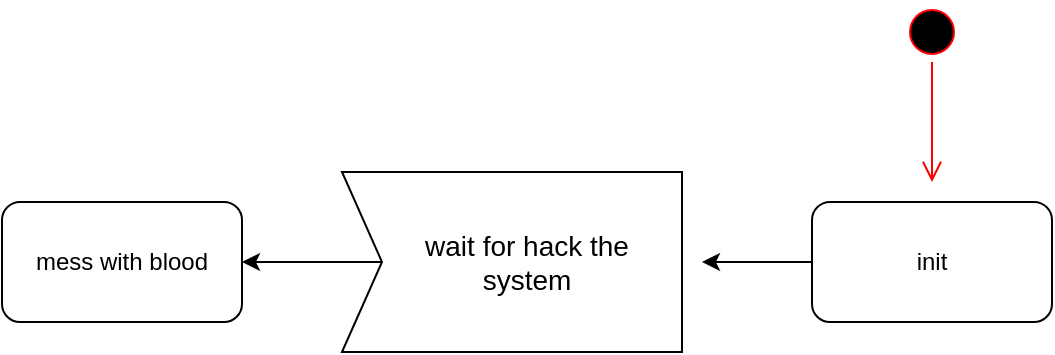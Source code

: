 <mxfile>
    <diagram id="4GFbh1d-1BTShJTeYcAT" name="Page-1">
        <mxGraphModel dx="2091" dy="3373" grid="1" gridSize="10" guides="1" tooltips="1" connect="1" arrows="1" fold="1" page="1" pageScale="1" pageWidth="827" pageHeight="1169" math="0" shadow="0">
            <root>
                <mxCell id="0"/>
                <mxCell id="1" parent="0"/>
                <mxCell id="2" value="" style="ellipse;html=1;shape=startState;fillColor=#000000;strokeColor=#ff0000;" vertex="1" parent="1">
                    <mxGeometry x="290" y="-110" width="30" height="30" as="geometry"/>
                </mxCell>
                <mxCell id="3" value="" style="edgeStyle=orthogonalEdgeStyle;html=1;verticalAlign=bottom;endArrow=open;endSize=8;strokeColor=#ff0000;" edge="1" source="2" parent="1">
                    <mxGeometry relative="1" as="geometry">
                        <mxPoint x="305" y="-20" as="targetPoint"/>
                    </mxGeometry>
                </mxCell>
                <mxCell id="4" value="init" style="rounded=1;whiteSpace=wrap;html=1;" vertex="1" parent="1">
                    <mxGeometry x="245" y="-10" width="120" height="60" as="geometry"/>
                </mxCell>
                <mxCell id="5" value="wait for hack the &lt;br&gt;system" style="html=1;shape=mxgraph.infographic.ribbonSimple;notch1=20;notch2=0;align=center;verticalAlign=middle;fontSize=14;fontStyle=0;fillColor=#FFFFFF;flipH=0;spacingRight=0;spacingLeft=14;" vertex="1" parent="1">
                    <mxGeometry x="10" y="-25" width="170" height="90" as="geometry"/>
                </mxCell>
                <mxCell id="6" value="" style="endArrow=classic;html=1;exitX=0;exitY=0.5;exitDx=0;exitDy=0;" edge="1" parent="1" source="4">
                    <mxGeometry width="50" height="50" relative="1" as="geometry">
                        <mxPoint x="110" y="90" as="sourcePoint"/>
                        <mxPoint x="190" y="20" as="targetPoint"/>
                    </mxGeometry>
                </mxCell>
                <mxCell id="7" value="" style="endArrow=classic;html=1;exitX=0;exitY=0;exitDx=20;exitDy=45;exitPerimeter=0;" edge="1" parent="1" source="5" target="8">
                    <mxGeometry width="50" height="50" relative="1" as="geometry">
                        <mxPoint y="90" as="sourcePoint"/>
                        <mxPoint x="-50" y="20" as="targetPoint"/>
                    </mxGeometry>
                </mxCell>
                <mxCell id="8" value="mess with blood" style="rounded=1;whiteSpace=wrap;html=1;" vertex="1" parent="1">
                    <mxGeometry x="-160" y="-10" width="120" height="60" as="geometry"/>
                </mxCell>
            </root>
        </mxGraphModel>
    </diagram>
</mxfile>